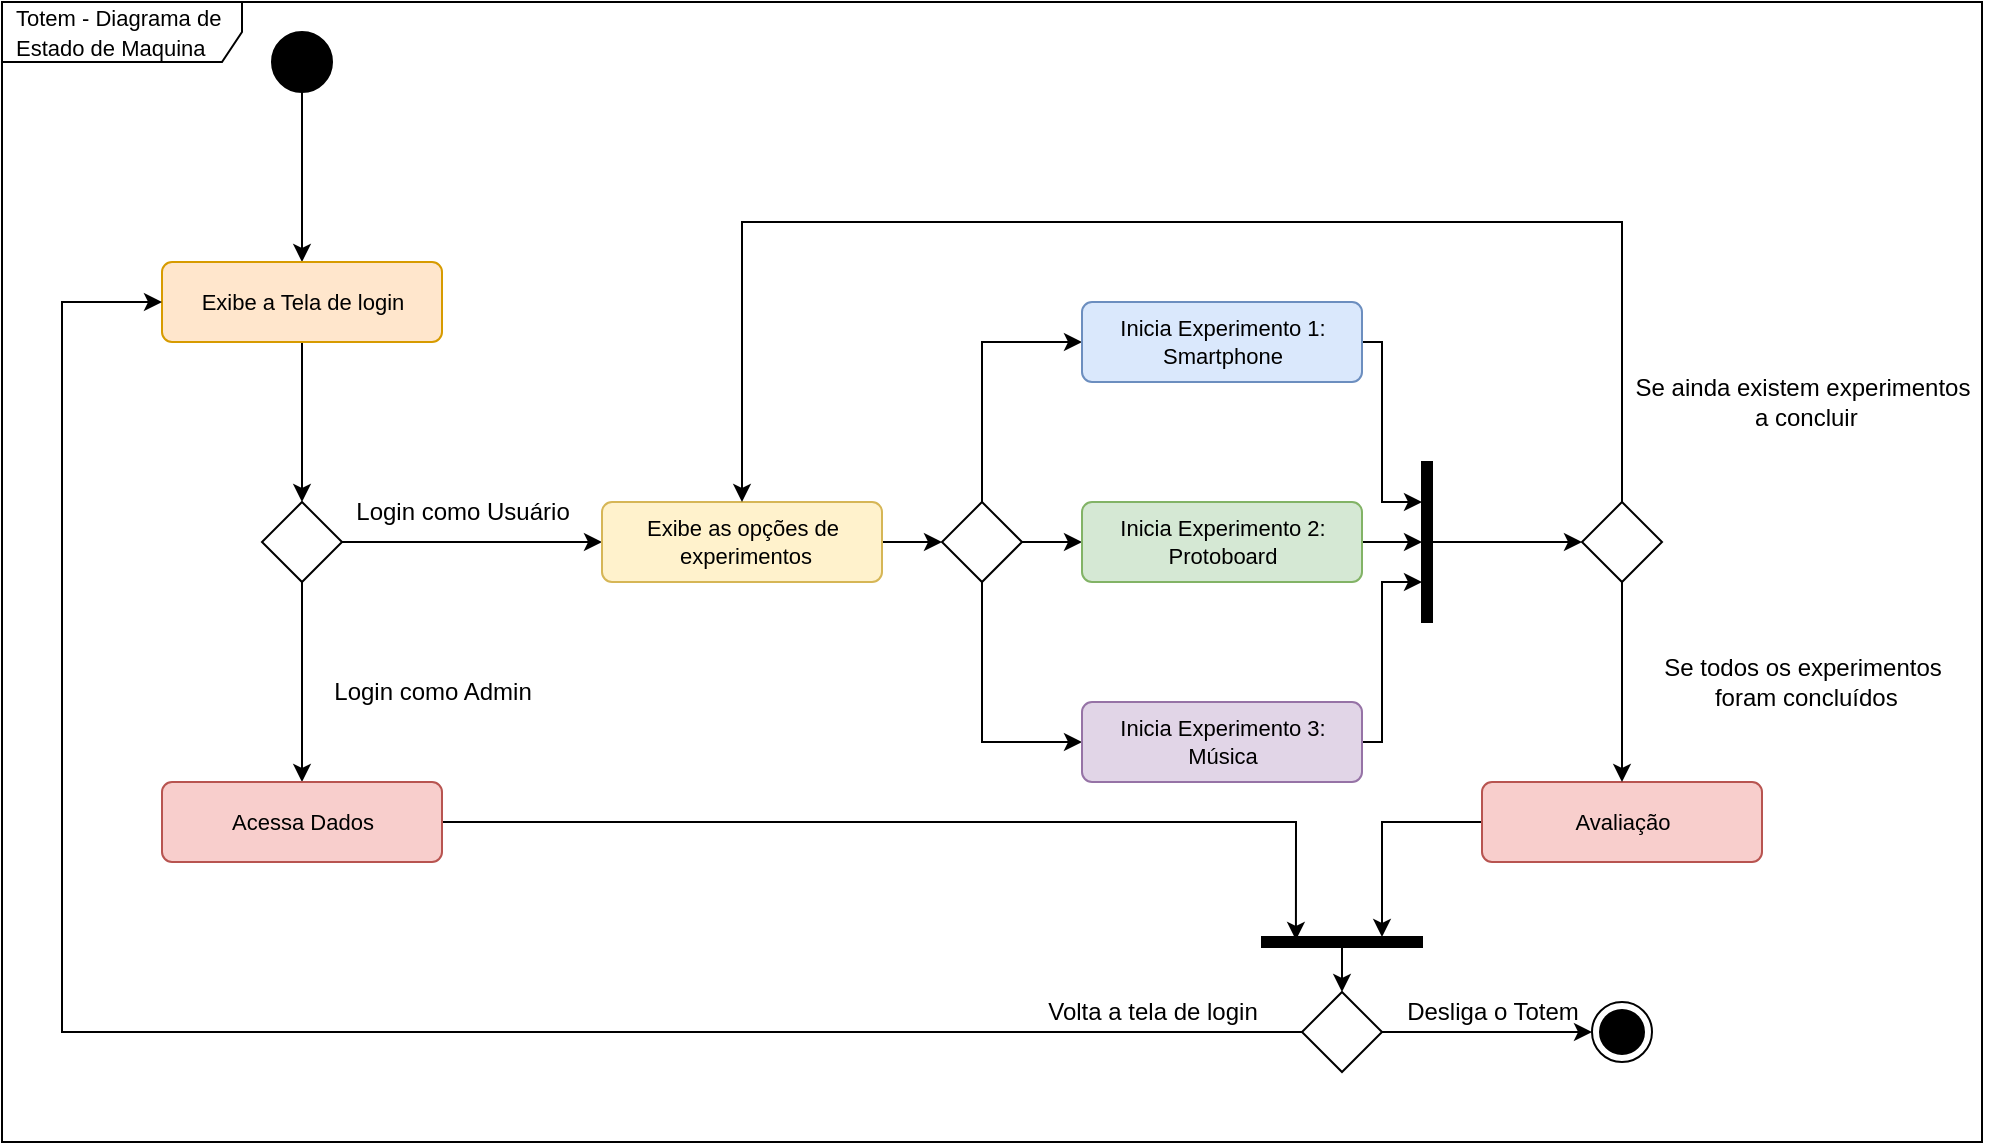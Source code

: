 <mxfile version="20.8.9" type="github">
  <diagram id="C5RBs43oDa-KdzZeNtuy" name="Page-1">
    <mxGraphModel dx="866" dy="495" grid="1" gridSize="10" guides="1" tooltips="1" connect="1" arrows="1" fold="1" page="1" pageScale="1" pageWidth="827" pageHeight="1169" math="0" shadow="0">
      <root>
        <mxCell id="WIyWlLk6GJQsqaUBKTNV-0" />
        <mxCell id="WIyWlLk6GJQsqaUBKTNV-1" parent="WIyWlLk6GJQsqaUBKTNV-0" />
        <mxCell id="apIbsZUHLHdbpMD473yB-7" value="&lt;font style=&quot;font-size: 11px;&quot;&gt;Totem - Diagrama de Estado de Maquina&lt;br&gt;&lt;/font&gt;" style="shape=umlFrame;whiteSpace=wrap;html=1;width=120;height=30;boundedLbl=1;verticalAlign=middle;align=left;spacingLeft=5;movable=1;resizable=1;rotatable=1;deletable=1;editable=1;connectable=1;" parent="WIyWlLk6GJQsqaUBKTNV-1" vertex="1">
          <mxGeometry x="10" y="130" width="990" height="570" as="geometry" />
        </mxCell>
        <mxCell id="apIbsZUHLHdbpMD473yB-9" style="edgeStyle=orthogonalEdgeStyle;rounded=0;orthogonalLoop=1;jettySize=auto;html=1;fontSize=11;" parent="WIyWlLk6GJQsqaUBKTNV-1" source="apIbsZUHLHdbpMD473yB-2" target="apIbsZUHLHdbpMD473yB-8" edge="1">
          <mxGeometry relative="1" as="geometry" />
        </mxCell>
        <mxCell id="apIbsZUHLHdbpMD473yB-2" value="" style="ellipse;fillColor=strokeColor;" parent="WIyWlLk6GJQsqaUBKTNV-1" vertex="1">
          <mxGeometry x="145" y="145" width="30" height="30" as="geometry" />
        </mxCell>
        <mxCell id="apIbsZUHLHdbpMD473yB-12" value="" style="edgeStyle=orthogonalEdgeStyle;rounded=0;orthogonalLoop=1;jettySize=auto;html=1;fontSize=11;" parent="WIyWlLk6GJQsqaUBKTNV-1" source="apIbsZUHLHdbpMD473yB-5" target="apIbsZUHLHdbpMD473yB-11" edge="1">
          <mxGeometry relative="1" as="geometry" />
        </mxCell>
        <mxCell id="apIbsZUHLHdbpMD473yB-18" style="edgeStyle=orthogonalEdgeStyle;rounded=0;orthogonalLoop=1;jettySize=auto;html=1;fontSize=11;" parent="WIyWlLk6GJQsqaUBKTNV-1" source="apIbsZUHLHdbpMD473yB-5" target="apIbsZUHLHdbpMD473yB-15" edge="1">
          <mxGeometry relative="1" as="geometry" />
        </mxCell>
        <mxCell id="apIbsZUHLHdbpMD473yB-5" value="" style="rhombus;movable=1;resizable=1;rotatable=1;deletable=1;editable=1;connectable=1;" parent="WIyWlLk6GJQsqaUBKTNV-1" vertex="1">
          <mxGeometry x="140" y="380" width="40" height="40" as="geometry" />
        </mxCell>
        <mxCell id="apIbsZUHLHdbpMD473yB-10" style="edgeStyle=orthogonalEdgeStyle;rounded=0;orthogonalLoop=1;jettySize=auto;html=1;fontSize=11;" parent="WIyWlLk6GJQsqaUBKTNV-1" source="apIbsZUHLHdbpMD473yB-8" target="apIbsZUHLHdbpMD473yB-5" edge="1">
          <mxGeometry relative="1" as="geometry" />
        </mxCell>
        <mxCell id="apIbsZUHLHdbpMD473yB-8" value="Exibe a Tela de login" style="html=1;align=center;verticalAlign=middle;rounded=1;absoluteArcSize=1;arcSize=10;dashed=0;fontSize=11;fillColor=#ffe6cc;strokeColor=#d79b00;" parent="WIyWlLk6GJQsqaUBKTNV-1" vertex="1">
          <mxGeometry x="90" y="260" width="140" height="40" as="geometry" />
        </mxCell>
        <mxCell id="5yH__HNOzTVynDghvWRE-3" style="edgeStyle=orthogonalEdgeStyle;rounded=0;orthogonalLoop=1;jettySize=auto;html=1;entryX=0.3;entryY=0.788;entryDx=0;entryDy=0;entryPerimeter=0;" edge="1" parent="WIyWlLk6GJQsqaUBKTNV-1" source="apIbsZUHLHdbpMD473yB-11" target="apIbsZUHLHdbpMD473yB-56">
          <mxGeometry relative="1" as="geometry" />
        </mxCell>
        <mxCell id="apIbsZUHLHdbpMD473yB-11" value="Acessa Dados" style="html=1;align=center;verticalAlign=middle;rounded=1;absoluteArcSize=1;arcSize=10;dashed=0;fontSize=11;fillColor=#f8cecc;strokeColor=#b85450;" parent="WIyWlLk6GJQsqaUBKTNV-1" vertex="1">
          <mxGeometry x="90" y="520" width="140" height="40" as="geometry" />
        </mxCell>
        <mxCell id="apIbsZUHLHdbpMD473yB-13" value="Login como Admin" style="text;html=1;align=center;verticalAlign=middle;resizable=0;points=[];autosize=1;strokeColor=none;fillColor=none;fontSize=12;" parent="WIyWlLk6GJQsqaUBKTNV-1" vertex="1">
          <mxGeometry x="160" y="460" width="130" height="30" as="geometry" />
        </mxCell>
        <mxCell id="apIbsZUHLHdbpMD473yB-14" value="Login como Usuário" style="text;html=1;align=center;verticalAlign=middle;resizable=0;points=[];autosize=1;strokeColor=none;fillColor=none;fontSize=12;" parent="WIyWlLk6GJQsqaUBKTNV-1" vertex="1">
          <mxGeometry x="170" y="370" width="140" height="30" as="geometry" />
        </mxCell>
        <mxCell id="apIbsZUHLHdbpMD473yB-20" style="edgeStyle=orthogonalEdgeStyle;rounded=0;orthogonalLoop=1;jettySize=auto;html=1;fontSize=12;" parent="WIyWlLk6GJQsqaUBKTNV-1" source="apIbsZUHLHdbpMD473yB-15" target="apIbsZUHLHdbpMD473yB-19" edge="1">
          <mxGeometry relative="1" as="geometry" />
        </mxCell>
        <mxCell id="apIbsZUHLHdbpMD473yB-15" value="&lt;div&gt;Exibe as opções de&lt;/div&gt;&lt;div&gt;&amp;nbsp;experimentos&lt;/div&gt;" style="html=1;align=center;verticalAlign=middle;rounded=1;absoluteArcSize=1;arcSize=10;dashed=0;fontSize=11;fillColor=#fff2cc;strokeColor=#d6b656;" parent="WIyWlLk6GJQsqaUBKTNV-1" vertex="1">
          <mxGeometry x="310" y="380" width="140" height="40" as="geometry" />
        </mxCell>
        <mxCell id="apIbsZUHLHdbpMD473yB-25" style="edgeStyle=orthogonalEdgeStyle;rounded=0;orthogonalLoop=1;jettySize=auto;html=1;fontSize=12;" parent="WIyWlLk6GJQsqaUBKTNV-1" source="apIbsZUHLHdbpMD473yB-19" target="apIbsZUHLHdbpMD473yB-21" edge="1">
          <mxGeometry relative="1" as="geometry">
            <Array as="points">
              <mxPoint x="500" y="300" />
            </Array>
          </mxGeometry>
        </mxCell>
        <mxCell id="apIbsZUHLHdbpMD473yB-26" style="edgeStyle=orthogonalEdgeStyle;rounded=0;orthogonalLoop=1;jettySize=auto;html=1;fontSize=12;" parent="WIyWlLk6GJQsqaUBKTNV-1" source="apIbsZUHLHdbpMD473yB-19" target="apIbsZUHLHdbpMD473yB-22" edge="1">
          <mxGeometry relative="1" as="geometry" />
        </mxCell>
        <mxCell id="apIbsZUHLHdbpMD473yB-27" style="edgeStyle=orthogonalEdgeStyle;rounded=0;orthogonalLoop=1;jettySize=auto;html=1;fontSize=12;" parent="WIyWlLk6GJQsqaUBKTNV-1" source="apIbsZUHLHdbpMD473yB-19" target="apIbsZUHLHdbpMD473yB-23" edge="1">
          <mxGeometry relative="1" as="geometry">
            <Array as="points">
              <mxPoint x="500" y="500" />
            </Array>
          </mxGeometry>
        </mxCell>
        <mxCell id="apIbsZUHLHdbpMD473yB-19" value="" style="rhombus;movable=1;resizable=1;rotatable=1;deletable=1;editable=1;connectable=1;" parent="WIyWlLk6GJQsqaUBKTNV-1" vertex="1">
          <mxGeometry x="480" y="380" width="40" height="40" as="geometry" />
        </mxCell>
        <mxCell id="apIbsZUHLHdbpMD473yB-59" style="edgeStyle=orthogonalEdgeStyle;rounded=0;orthogonalLoop=1;jettySize=auto;html=1;fontSize=12;" parent="WIyWlLk6GJQsqaUBKTNV-1" source="apIbsZUHLHdbpMD473yB-21" target="apIbsZUHLHdbpMD473yB-58" edge="1">
          <mxGeometry relative="1" as="geometry">
            <Array as="points">
              <mxPoint x="700" y="300" />
              <mxPoint x="700" y="380" />
            </Array>
          </mxGeometry>
        </mxCell>
        <mxCell id="apIbsZUHLHdbpMD473yB-21" value="&lt;div&gt;Inicia Experimento 1:&lt;/div&gt;&lt;div&gt;Smartphone&lt;/div&gt;" style="html=1;align=center;verticalAlign=middle;rounded=1;absoluteArcSize=1;arcSize=10;dashed=0;fontSize=11;fillColor=#dae8fc;strokeColor=#6c8ebf;" parent="WIyWlLk6GJQsqaUBKTNV-1" vertex="1">
          <mxGeometry x="550" y="280" width="140" height="40" as="geometry" />
        </mxCell>
        <mxCell id="5yH__HNOzTVynDghvWRE-1" style="edgeStyle=orthogonalEdgeStyle;rounded=0;orthogonalLoop=1;jettySize=auto;html=1;" edge="1" parent="WIyWlLk6GJQsqaUBKTNV-1" source="apIbsZUHLHdbpMD473yB-22" target="apIbsZUHLHdbpMD473yB-58">
          <mxGeometry relative="1" as="geometry" />
        </mxCell>
        <mxCell id="apIbsZUHLHdbpMD473yB-22" value="Inicia Experimento 2:&lt;div&gt;Protoboard&lt;br&gt;&lt;/div&gt;" style="html=1;align=center;verticalAlign=middle;rounded=1;absoluteArcSize=1;arcSize=10;dashed=0;fontSize=11;fillColor=#d5e8d4;strokeColor=#82b366;" parent="WIyWlLk6GJQsqaUBKTNV-1" vertex="1">
          <mxGeometry x="550" y="380" width="140" height="40" as="geometry" />
        </mxCell>
        <mxCell id="apIbsZUHLHdbpMD473yB-29" style="edgeStyle=orthogonalEdgeStyle;rounded=0;orthogonalLoop=1;jettySize=auto;html=1;fontSize=12;" parent="WIyWlLk6GJQsqaUBKTNV-1" source="apIbsZUHLHdbpMD473yB-23" target="apIbsZUHLHdbpMD473yB-58" edge="1">
          <mxGeometry relative="1" as="geometry">
            <mxPoint x="850" y="420.0" as="targetPoint" />
            <Array as="points">
              <mxPoint x="700" y="500" />
              <mxPoint x="700" y="420" />
            </Array>
          </mxGeometry>
        </mxCell>
        <mxCell id="apIbsZUHLHdbpMD473yB-23" value="Inicia Experimento 3:&lt;div&gt;Música&lt;br&gt;&lt;/div&gt;" style="html=1;align=center;verticalAlign=middle;rounded=1;absoluteArcSize=1;arcSize=10;dashed=0;fontSize=11;fillColor=#e1d5e7;strokeColor=#9673a6;" parent="WIyWlLk6GJQsqaUBKTNV-1" vertex="1">
          <mxGeometry x="550" y="480" width="140" height="40" as="geometry" />
        </mxCell>
        <mxCell id="apIbsZUHLHdbpMD473yB-24" value="" style="ellipse;html=1;shape=endState;fillColor=strokeColor;fontSize=12;" parent="WIyWlLk6GJQsqaUBKTNV-1" vertex="1">
          <mxGeometry x="805" y="630" width="30" height="30" as="geometry" />
        </mxCell>
        <mxCell id="apIbsZUHLHdbpMD473yB-55" style="edgeStyle=elbowEdgeStyle;rounded=0;orthogonalLoop=1;jettySize=auto;html=1;fontSize=12;" parent="WIyWlLk6GJQsqaUBKTNV-1" source="apIbsZUHLHdbpMD473yB-33" target="apIbsZUHLHdbpMD473yB-56" edge="1">
          <mxGeometry relative="1" as="geometry">
            <Array as="points">
              <mxPoint x="700" y="570" />
            </Array>
          </mxGeometry>
        </mxCell>
        <mxCell id="apIbsZUHLHdbpMD473yB-33" value="Avaliação" style="html=1;align=center;verticalAlign=middle;rounded=1;absoluteArcSize=1;arcSize=10;dashed=0;fontSize=11;fillColor=#f8cecc;strokeColor=#b85450;" parent="WIyWlLk6GJQsqaUBKTNV-1" vertex="1">
          <mxGeometry x="750" y="520" width="140" height="40" as="geometry" />
        </mxCell>
        <mxCell id="apIbsZUHLHdbpMD473yB-40" style="edgeStyle=elbowEdgeStyle;rounded=0;orthogonalLoop=1;jettySize=auto;html=1;fontSize=12;" parent="WIyWlLk6GJQsqaUBKTNV-1" source="apIbsZUHLHdbpMD473yB-39" target="apIbsZUHLHdbpMD473yB-15" edge="1">
          <mxGeometry relative="1" as="geometry">
            <mxPoint x="430" y="250" as="targetPoint" />
            <Array as="points">
              <mxPoint x="660" y="240" />
            </Array>
          </mxGeometry>
        </mxCell>
        <mxCell id="apIbsZUHLHdbpMD473yB-41" style="edgeStyle=elbowEdgeStyle;rounded=0;orthogonalLoop=1;jettySize=auto;html=1;fontSize=12;" parent="WIyWlLk6GJQsqaUBKTNV-1" source="apIbsZUHLHdbpMD473yB-39" target="apIbsZUHLHdbpMD473yB-33" edge="1">
          <mxGeometry relative="1" as="geometry" />
        </mxCell>
        <mxCell id="apIbsZUHLHdbpMD473yB-39" value="" style="rhombus;movable=1;resizable=1;rotatable=1;deletable=1;editable=1;connectable=1;" parent="WIyWlLk6GJQsqaUBKTNV-1" vertex="1">
          <mxGeometry x="800" y="380" width="40" height="40" as="geometry" />
        </mxCell>
        <mxCell id="apIbsZUHLHdbpMD473yB-42" value="&lt;div&gt;Se todos os experimentos&lt;/div&gt;&lt;div&gt;&amp;nbsp;foram concluídos&lt;/div&gt;" style="text;html=1;align=center;verticalAlign=middle;resizable=0;points=[];autosize=1;strokeColor=none;fillColor=none;fontSize=12;" parent="WIyWlLk6GJQsqaUBKTNV-1" vertex="1">
          <mxGeometry x="825" y="450" width="170" height="40" as="geometry" />
        </mxCell>
        <mxCell id="apIbsZUHLHdbpMD473yB-43" value="&lt;div&gt;Se ainda existem experimentos&lt;/div&gt;&lt;div&gt;&amp;nbsp;a concluir&lt;br&gt;&lt;/div&gt;" style="text;html=1;align=center;verticalAlign=middle;resizable=0;points=[];autosize=1;strokeColor=none;fillColor=none;fontSize=12;" parent="WIyWlLk6GJQsqaUBKTNV-1" vertex="1">
          <mxGeometry x="810" y="310" width="200" height="40" as="geometry" />
        </mxCell>
        <mxCell id="apIbsZUHLHdbpMD473yB-47" style="edgeStyle=elbowEdgeStyle;rounded=0;orthogonalLoop=1;jettySize=auto;html=1;fontSize=12;" parent="WIyWlLk6GJQsqaUBKTNV-1" source="apIbsZUHLHdbpMD473yB-44" target="apIbsZUHLHdbpMD473yB-24" edge="1">
          <mxGeometry relative="1" as="geometry" />
        </mxCell>
        <mxCell id="apIbsZUHLHdbpMD473yB-48" style="edgeStyle=elbowEdgeStyle;rounded=0;orthogonalLoop=1;jettySize=auto;html=1;fontSize=12;" parent="WIyWlLk6GJQsqaUBKTNV-1" source="apIbsZUHLHdbpMD473yB-44" target="apIbsZUHLHdbpMD473yB-8" edge="1">
          <mxGeometry relative="1" as="geometry">
            <mxPoint x="30" y="560.0" as="targetPoint" />
            <Array as="points">
              <mxPoint x="40" y="600" />
            </Array>
          </mxGeometry>
        </mxCell>
        <mxCell id="apIbsZUHLHdbpMD473yB-44" value="" style="rhombus;movable=1;resizable=1;rotatable=1;deletable=1;editable=1;connectable=1;" parent="WIyWlLk6GJQsqaUBKTNV-1" vertex="1">
          <mxGeometry x="660" y="625" width="40" height="40" as="geometry" />
        </mxCell>
        <mxCell id="apIbsZUHLHdbpMD473yB-49" value="Desliga o Totem" style="text;html=1;align=center;verticalAlign=middle;resizable=0;points=[];autosize=1;strokeColor=none;fillColor=none;fontSize=12;" parent="WIyWlLk6GJQsqaUBKTNV-1" vertex="1">
          <mxGeometry x="700" y="620" width="110" height="30" as="geometry" />
        </mxCell>
        <mxCell id="apIbsZUHLHdbpMD473yB-50" value="Volta a tela de login" style="text;html=1;align=center;verticalAlign=middle;resizable=0;points=[];autosize=1;strokeColor=none;fillColor=none;fontSize=12;" parent="WIyWlLk6GJQsqaUBKTNV-1" vertex="1">
          <mxGeometry x="520" y="620" width="130" height="30" as="geometry" />
        </mxCell>
        <mxCell id="apIbsZUHLHdbpMD473yB-57" style="edgeStyle=elbowEdgeStyle;rounded=0;orthogonalLoop=1;jettySize=auto;html=1;entryX=0.5;entryY=0;entryDx=0;entryDy=0;fontSize=12;" parent="WIyWlLk6GJQsqaUBKTNV-1" source="apIbsZUHLHdbpMD473yB-56" target="apIbsZUHLHdbpMD473yB-44" edge="1">
          <mxGeometry relative="1" as="geometry" />
        </mxCell>
        <mxCell id="apIbsZUHLHdbpMD473yB-56" value="" style="html=1;points=[];perimeter=orthogonalPerimeter;fillColor=strokeColor;fontSize=12;rotation=90;" parent="WIyWlLk6GJQsqaUBKTNV-1" vertex="1">
          <mxGeometry x="677.5" y="560" width="5" height="80" as="geometry" />
        </mxCell>
        <mxCell id="apIbsZUHLHdbpMD473yB-60" style="edgeStyle=orthogonalEdgeStyle;rounded=0;orthogonalLoop=1;jettySize=auto;html=1;fontSize=12;" parent="WIyWlLk6GJQsqaUBKTNV-1" source="apIbsZUHLHdbpMD473yB-58" target="apIbsZUHLHdbpMD473yB-39" edge="1">
          <mxGeometry relative="1" as="geometry" />
        </mxCell>
        <mxCell id="apIbsZUHLHdbpMD473yB-58" value="" style="html=1;points=[];perimeter=orthogonalPerimeter;fillColor=strokeColor;fontSize=12;rotation=0;" parent="WIyWlLk6GJQsqaUBKTNV-1" vertex="1">
          <mxGeometry x="720" y="360" width="5" height="80" as="geometry" />
        </mxCell>
      </root>
    </mxGraphModel>
  </diagram>
</mxfile>

